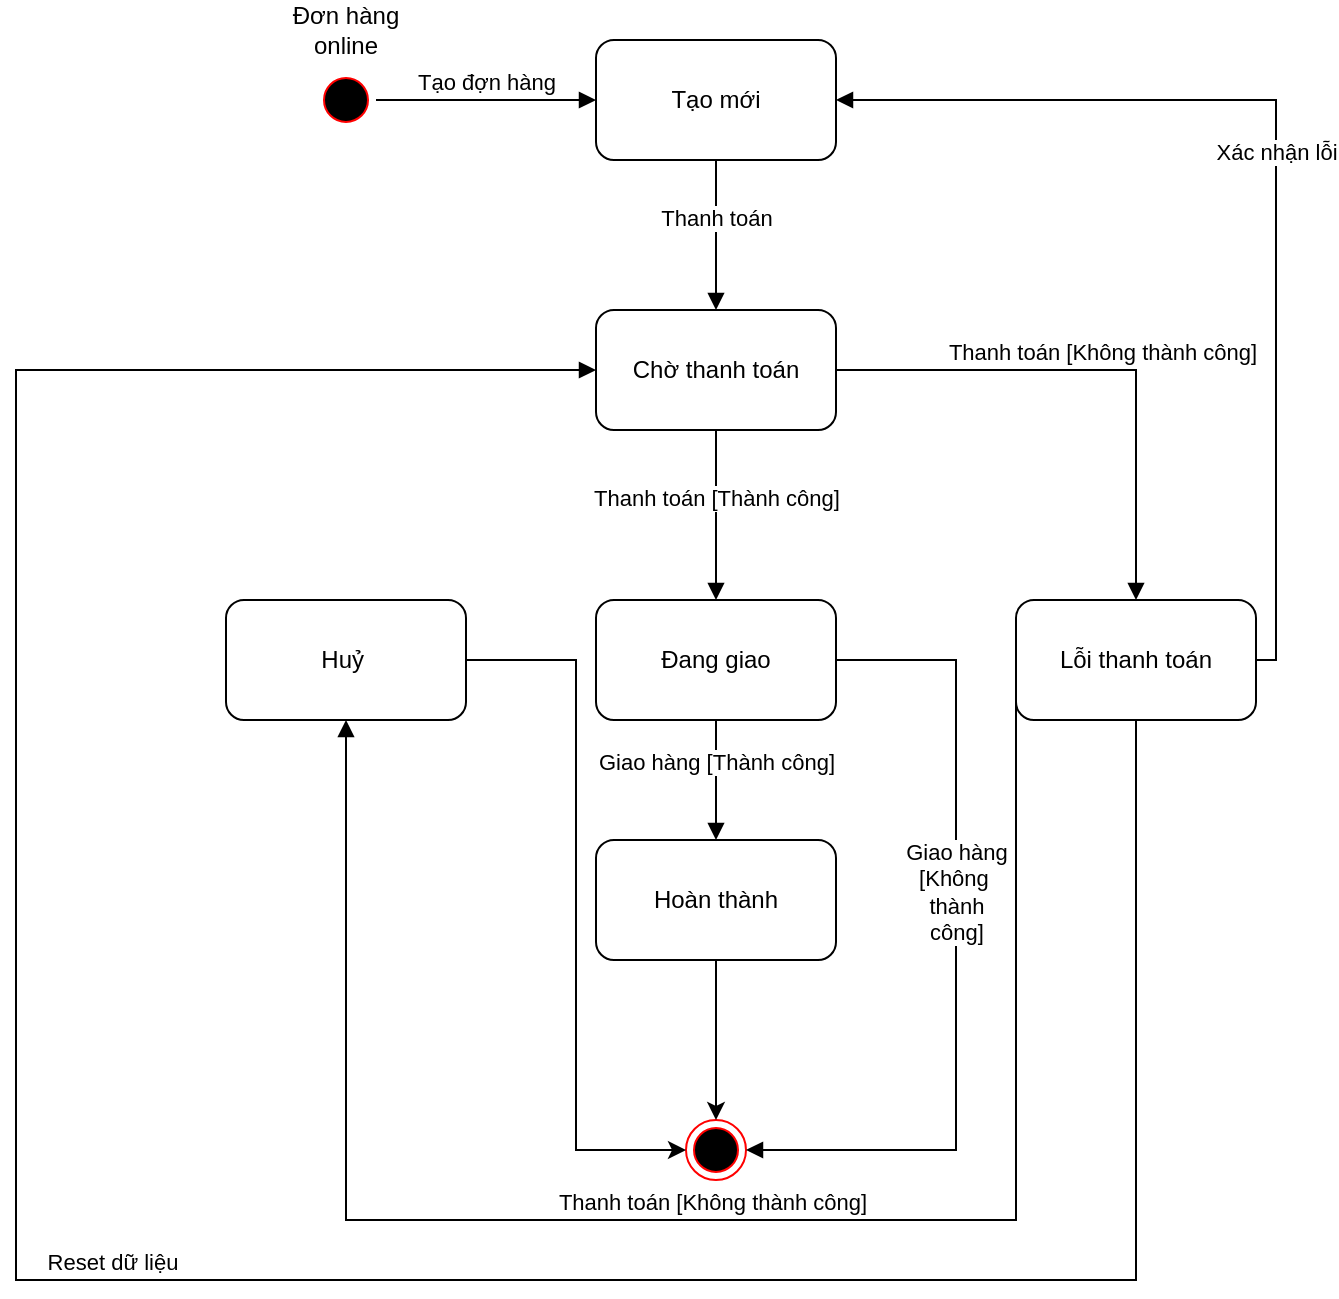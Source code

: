 <mxfile version="28.2.8">
  <diagram name="Trang-1" id="tUBp7d8w3DUeQPLxVuPR">
    <mxGraphModel dx="1426" dy="849" grid="1" gridSize="10" guides="1" tooltips="1" connect="1" arrows="1" fold="1" page="1" pageScale="1" pageWidth="827" pageHeight="1169" math="0" shadow="0">
      <root>
        <mxCell id="0" />
        <mxCell id="1" parent="0" />
        <mxCell id="lxptSr7lUljIemhjqD_7-1" value="" style="ellipse;html=1;shape=endState;fillColor=#000000;strokeColor=#ff0000;" vertex="1" parent="1">
          <mxGeometry x="405" y="740" width="30" height="30" as="geometry" />
        </mxCell>
        <mxCell id="lxptSr7lUljIemhjqD_7-2" value="Bắt&amp;nbsp;" style="ellipse;html=1;shape=startState;fillColor=#000000;strokeColor=#ff0000;" vertex="1" parent="1">
          <mxGeometry x="220" y="215" width="30" height="30" as="geometry" />
        </mxCell>
        <mxCell id="lxptSr7lUljIemhjqD_7-3" value="Tạo mới" style="rounded=1;whiteSpace=wrap;html=1;" vertex="1" parent="1">
          <mxGeometry x="360" y="200" width="120" height="60" as="geometry" />
        </mxCell>
        <mxCell id="lxptSr7lUljIemhjqD_7-4" value="Tạo đợn hàng" style="html=1;verticalAlign=bottom;endArrow=block;curved=0;rounded=0;exitX=1;exitY=0.5;exitDx=0;exitDy=0;entryX=0;entryY=0.5;entryDx=0;entryDy=0;" edge="1" parent="1" source="lxptSr7lUljIemhjqD_7-2" target="lxptSr7lUljIemhjqD_7-3">
          <mxGeometry width="80" relative="1" as="geometry">
            <mxPoint x="380" y="495" as="sourcePoint" />
            <mxPoint x="460" y="495" as="targetPoint" />
          </mxGeometry>
        </mxCell>
        <mxCell id="lxptSr7lUljIemhjqD_7-5" value="Thanh toán" style="html=1;verticalAlign=bottom;endArrow=block;curved=0;rounded=0;exitX=0.5;exitY=1;exitDx=0;exitDy=0;" edge="1" parent="1" source="lxptSr7lUljIemhjqD_7-3" target="lxptSr7lUljIemhjqD_7-6">
          <mxGeometry width="80" relative="1" as="geometry">
            <mxPoint x="380" y="505" as="sourcePoint" />
            <mxPoint x="420" y="365" as="targetPoint" />
          </mxGeometry>
        </mxCell>
        <mxCell id="lxptSr7lUljIemhjqD_7-6" value="Chờ thanh toán" style="rounded=1;whiteSpace=wrap;html=1;" vertex="1" parent="1">
          <mxGeometry x="360" y="335" width="120" height="60" as="geometry" />
        </mxCell>
        <mxCell id="lxptSr7lUljIemhjqD_7-8" value="Thanh toán [Thành công]" style="html=1;verticalAlign=bottom;endArrow=block;curved=0;rounded=0;exitX=0.5;exitY=1;exitDx=0;exitDy=0;entryX=0.5;entryY=0;entryDx=0;entryDy=0;" edge="1" parent="1" source="lxptSr7lUljIemhjqD_7-6" target="lxptSr7lUljIemhjqD_7-12">
          <mxGeometry width="80" relative="1" as="geometry">
            <mxPoint x="380" y="375" as="sourcePoint" />
            <mxPoint x="420" y="475" as="targetPoint" />
            <mxPoint as="offset" />
          </mxGeometry>
        </mxCell>
        <mxCell id="lxptSr7lUljIemhjqD_7-11" value="Đơn hàng online" style="text;html=1;whiteSpace=wrap;strokeColor=none;fillColor=none;align=center;verticalAlign=middle;rounded=0;" vertex="1" parent="1">
          <mxGeometry x="205" y="180" width="60" height="30" as="geometry" />
        </mxCell>
        <mxCell id="lxptSr7lUljIemhjqD_7-12" value="Đang giao" style="rounded=1;whiteSpace=wrap;html=1;" vertex="1" parent="1">
          <mxGeometry x="360" y="480" width="120" height="60" as="geometry" />
        </mxCell>
        <mxCell id="lxptSr7lUljIemhjqD_7-13" value="Lỗi thanh toán" style="rounded=1;whiteSpace=wrap;html=1;" vertex="1" parent="1">
          <mxGeometry x="570" y="480" width="120" height="60" as="geometry" />
        </mxCell>
        <mxCell id="lxptSr7lUljIemhjqD_7-14" value="Thanh toán [Không thành công]" style="html=1;verticalAlign=bottom;endArrow=block;rounded=0;exitX=1;exitY=0.5;exitDx=0;exitDy=0;entryX=0.5;entryY=0;entryDx=0;entryDy=0;edgeStyle=orthogonalEdgeStyle;" edge="1" parent="1" source="lxptSr7lUljIemhjqD_7-6" target="lxptSr7lUljIemhjqD_7-13">
          <mxGeometry width="80" relative="1" as="geometry">
            <mxPoint x="480" y="440" as="sourcePoint" />
            <mxPoint x="480" y="525" as="targetPoint" />
            <mxPoint as="offset" />
          </mxGeometry>
        </mxCell>
        <mxCell id="lxptSr7lUljIemhjqD_7-16" value="Xác nhận lỗi" style="html=1;verticalAlign=bottom;endArrow=block;rounded=0;exitX=1;exitY=0.5;exitDx=0;exitDy=0;entryX=1;entryY=0.5;entryDx=0;entryDy=0;edgeStyle=orthogonalEdgeStyle;" edge="1" parent="1" source="lxptSr7lUljIemhjqD_7-13" target="lxptSr7lUljIemhjqD_7-3">
          <mxGeometry width="80" relative="1" as="geometry">
            <mxPoint x="630" y="450" as="sourcePoint" />
            <mxPoint x="740" y="565" as="targetPoint" />
            <mxPoint as="offset" />
            <Array as="points">
              <mxPoint x="700" y="510" />
              <mxPoint x="700" y="230" />
            </Array>
          </mxGeometry>
        </mxCell>
        <mxCell id="lxptSr7lUljIemhjqD_7-17" value="Reset dữ liệu" style="html=1;verticalAlign=bottom;endArrow=block;rounded=0;exitX=0.5;exitY=1;exitDx=0;exitDy=0;entryX=0;entryY=0.5;entryDx=0;entryDy=0;edgeStyle=orthogonalEdgeStyle;" edge="1" parent="1" source="lxptSr7lUljIemhjqD_7-13" target="lxptSr7lUljIemhjqD_7-6">
          <mxGeometry width="80" relative="1" as="geometry">
            <mxPoint x="750" y="740" as="sourcePoint" />
            <mxPoint x="540" y="460" as="targetPoint" />
            <mxPoint as="offset" />
            <Array as="points">
              <mxPoint x="630" y="820" />
              <mxPoint x="70" y="820" />
              <mxPoint x="70" y="365" />
            </Array>
          </mxGeometry>
        </mxCell>
        <mxCell id="lxptSr7lUljIemhjqD_7-24" style="edgeStyle=orthogonalEdgeStyle;rounded=0;orthogonalLoop=1;jettySize=auto;html=1;entryX=0.5;entryY=0;entryDx=0;entryDy=0;" edge="1" parent="1" source="lxptSr7lUljIemhjqD_7-18" target="lxptSr7lUljIemhjqD_7-1">
          <mxGeometry relative="1" as="geometry" />
        </mxCell>
        <mxCell id="lxptSr7lUljIemhjqD_7-18" value="Hoàn thành" style="rounded=1;whiteSpace=wrap;html=1;" vertex="1" parent="1">
          <mxGeometry x="360" y="600" width="120" height="60" as="geometry" />
        </mxCell>
        <mxCell id="lxptSr7lUljIemhjqD_7-20" value="Giao hàng [Thành công]" style="html=1;verticalAlign=bottom;endArrow=block;curved=0;rounded=0;exitX=0.5;exitY=1;exitDx=0;exitDy=0;entryX=0.5;entryY=0;entryDx=0;entryDy=0;" edge="1" parent="1" source="lxptSr7lUljIemhjqD_7-12" target="lxptSr7lUljIemhjqD_7-18">
          <mxGeometry width="80" relative="1" as="geometry">
            <mxPoint x="490" y="490" as="sourcePoint" />
            <mxPoint x="490" y="575" as="targetPoint" />
            <mxPoint as="offset" />
          </mxGeometry>
        </mxCell>
        <mxCell id="lxptSr7lUljIemhjqD_7-23" style="edgeStyle=orthogonalEdgeStyle;rounded=0;orthogonalLoop=1;jettySize=auto;html=1;entryX=0;entryY=0.5;entryDx=0;entryDy=0;" edge="1" parent="1" source="lxptSr7lUljIemhjqD_7-21" target="lxptSr7lUljIemhjqD_7-1">
          <mxGeometry relative="1" as="geometry" />
        </mxCell>
        <mxCell id="lxptSr7lUljIemhjqD_7-21" value="Huỷ&amp;nbsp;" style="rounded=1;whiteSpace=wrap;html=1;" vertex="1" parent="1">
          <mxGeometry x="175" y="480" width="120" height="60" as="geometry" />
        </mxCell>
        <mxCell id="lxptSr7lUljIemhjqD_7-22" value="Thanh toán [Không thành công]" style="html=1;verticalAlign=bottom;endArrow=block;rounded=0;exitX=0;exitY=0.5;exitDx=0;exitDy=0;entryX=0.5;entryY=1;entryDx=0;entryDy=0;edgeStyle=orthogonalEdgeStyle;" edge="1" parent="1" source="lxptSr7lUljIemhjqD_7-13" target="lxptSr7lUljIemhjqD_7-21">
          <mxGeometry width="80" relative="1" as="geometry">
            <mxPoint x="500" y="460" as="sourcePoint" />
            <mxPoint x="650" y="575" as="targetPoint" />
            <mxPoint as="offset" />
            <Array as="points">
              <mxPoint x="570" y="790" />
              <mxPoint x="235" y="790" />
            </Array>
          </mxGeometry>
        </mxCell>
        <mxCell id="lxptSr7lUljIemhjqD_7-25" value="Giao hàng&lt;div&gt;[Không&amp;nbsp;&lt;/div&gt;&lt;div&gt;thành&lt;/div&gt;&lt;div&gt;công]&lt;/div&gt;" style="html=1;verticalAlign=bottom;endArrow=block;curved=0;rounded=0;exitX=1;exitY=0.5;exitDx=0;exitDy=0;entryX=1;entryY=0.5;entryDx=0;entryDy=0;" edge="1" parent="1" source="lxptSr7lUljIemhjqD_7-12" target="lxptSr7lUljIemhjqD_7-1">
          <mxGeometry width="80" relative="1" as="geometry">
            <mxPoint x="530" y="580" as="sourcePoint" />
            <mxPoint x="530" y="640" as="targetPoint" />
            <mxPoint as="offset" />
            <Array as="points">
              <mxPoint x="540" y="510" />
              <mxPoint x="540" y="755" />
            </Array>
          </mxGeometry>
        </mxCell>
      </root>
    </mxGraphModel>
  </diagram>
</mxfile>
